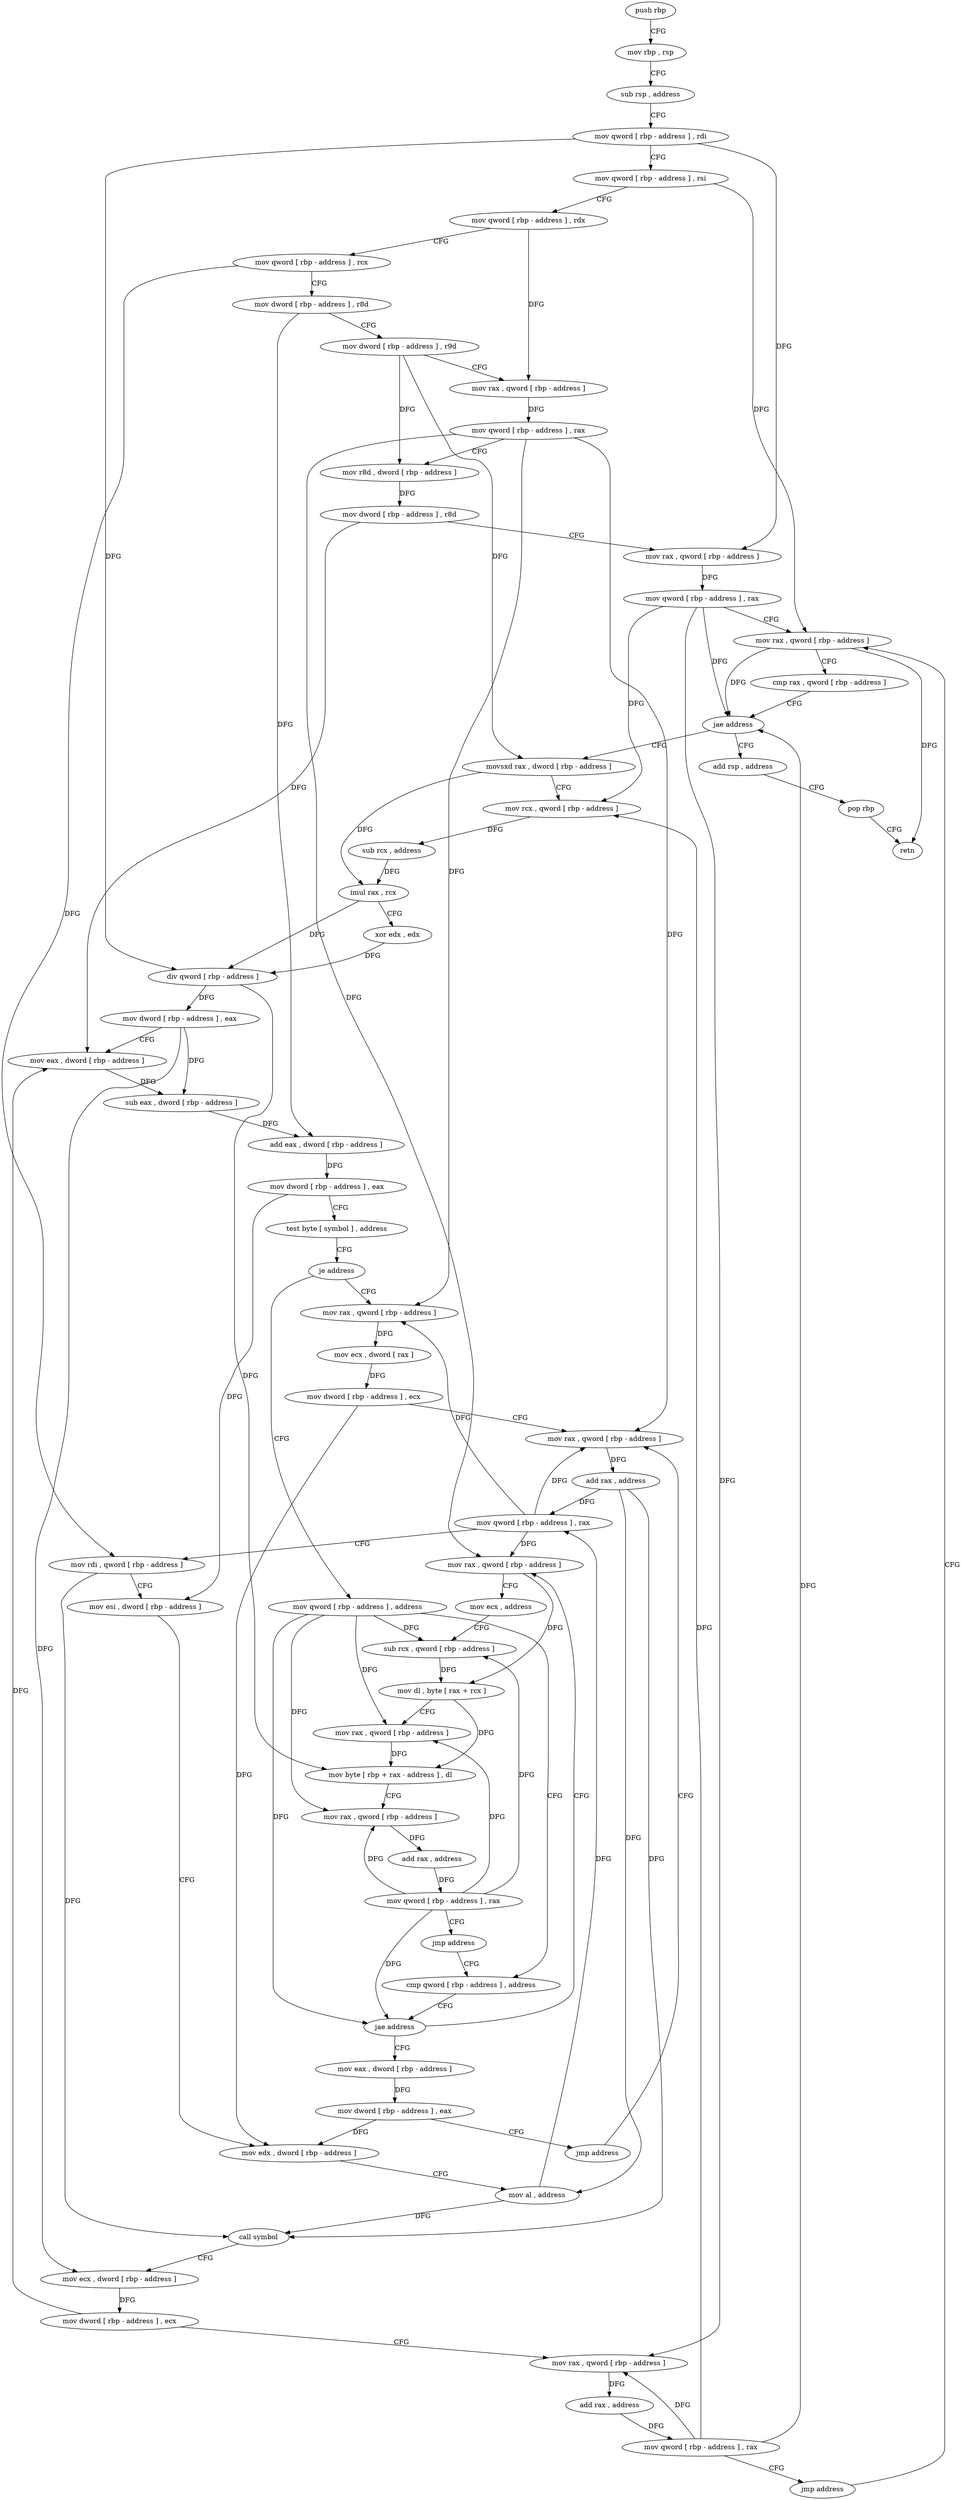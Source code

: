 digraph "func" {
"4214864" [label = "push rbp" ]
"4214865" [label = "mov rbp , rsp" ]
"4214868" [label = "sub rsp , address" ]
"4214872" [label = "mov qword [ rbp - address ] , rdi" ]
"4214876" [label = "mov qword [ rbp - address ] , rsi" ]
"4214880" [label = "mov qword [ rbp - address ] , rdx" ]
"4214884" [label = "mov qword [ rbp - address ] , rcx" ]
"4214888" [label = "mov dword [ rbp - address ] , r8d" ]
"4214892" [label = "mov dword [ rbp - address ] , r9d" ]
"4214896" [label = "mov rax , qword [ rbp - address ]" ]
"4214900" [label = "mov qword [ rbp - address ] , rax" ]
"4214904" [label = "mov r8d , dword [ rbp - address ]" ]
"4214908" [label = "mov dword [ rbp - address ] , r8d" ]
"4214912" [label = "mov rax , qword [ rbp - address ]" ]
"4214916" [label = "mov qword [ rbp - address ] , rax" ]
"4214920" [label = "mov rax , qword [ rbp - address ]" ]
"4215126" [label = "add rsp , address" ]
"4215130" [label = "pop rbp" ]
"4215131" [label = "retn" ]
"4214934" [label = "movsxd rax , dword [ rbp - address ]" ]
"4214938" [label = "mov rcx , qword [ rbp - address ]" ]
"4214942" [label = "sub rcx , address" ]
"4214949" [label = "imul rax , rcx" ]
"4214953" [label = "xor edx , edx" ]
"4214955" [label = "div qword [ rbp - address ]" ]
"4214959" [label = "mov dword [ rbp - address ] , eax" ]
"4214962" [label = "mov eax , dword [ rbp - address ]" ]
"4214965" [label = "sub eax , dword [ rbp - address ]" ]
"4214968" [label = "add eax , dword [ rbp - address ]" ]
"4214971" [label = "mov dword [ rbp - address ] , eax" ]
"4214974" [label = "test byte [ symbol ] , address" ]
"4214982" [label = "je address" ]
"4215061" [label = "mov rax , qword [ rbp - address ]" ]
"4214988" [label = "mov qword [ rbp - address ] , address" ]
"4215065" [label = "mov ecx , dword [ rax ]" ]
"4215067" [label = "mov dword [ rbp - address ] , ecx" ]
"4215070" [label = "mov rax , qword [ rbp - address ]" ]
"4214996" [label = "cmp qword [ rbp - address ] , address" ]
"4214924" [label = "cmp rax , qword [ rbp - address ]" ]
"4214928" [label = "jae address" ]
"4215050" [label = "mov eax , dword [ rbp - address ]" ]
"4215053" [label = "mov dword [ rbp - address ] , eax" ]
"4215056" [label = "jmp address" ]
"4215007" [label = "mov rax , qword [ rbp - address ]" ]
"4215011" [label = "mov ecx , address" ]
"4215016" [label = "sub rcx , qword [ rbp - address ]" ]
"4215020" [label = "mov dl , byte [ rax + rcx ]" ]
"4215023" [label = "mov rax , qword [ rbp - address ]" ]
"4215027" [label = "mov byte [ rbp + rax - address ] , dl" ]
"4215031" [label = "mov rax , qword [ rbp - address ]" ]
"4215035" [label = "add rax , address" ]
"4215041" [label = "mov qword [ rbp - address ] , rax" ]
"4215045" [label = "jmp address" ]
"4215074" [label = "add rax , address" ]
"4215080" [label = "mov qword [ rbp - address ] , rax" ]
"4215084" [label = "mov rdi , qword [ rbp - address ]" ]
"4215088" [label = "mov esi , dword [ rbp - address ]" ]
"4215091" [label = "mov edx , dword [ rbp - address ]" ]
"4215094" [label = "mov al , address" ]
"4215096" [label = "call symbol" ]
"4215101" [label = "mov ecx , dword [ rbp - address ]" ]
"4215104" [label = "mov dword [ rbp - address ] , ecx" ]
"4215107" [label = "mov rax , qword [ rbp - address ]" ]
"4215111" [label = "add rax , address" ]
"4215117" [label = "mov qword [ rbp - address ] , rax" ]
"4215121" [label = "jmp address" ]
"4215001" [label = "jae address" ]
"4214864" -> "4214865" [ label = "CFG" ]
"4214865" -> "4214868" [ label = "CFG" ]
"4214868" -> "4214872" [ label = "CFG" ]
"4214872" -> "4214876" [ label = "CFG" ]
"4214872" -> "4214912" [ label = "DFG" ]
"4214872" -> "4214955" [ label = "DFG" ]
"4214876" -> "4214880" [ label = "CFG" ]
"4214876" -> "4214920" [ label = "DFG" ]
"4214880" -> "4214884" [ label = "CFG" ]
"4214880" -> "4214896" [ label = "DFG" ]
"4214884" -> "4214888" [ label = "CFG" ]
"4214884" -> "4215084" [ label = "DFG" ]
"4214888" -> "4214892" [ label = "CFG" ]
"4214888" -> "4214968" [ label = "DFG" ]
"4214892" -> "4214896" [ label = "CFG" ]
"4214892" -> "4214904" [ label = "DFG" ]
"4214892" -> "4214934" [ label = "DFG" ]
"4214896" -> "4214900" [ label = "DFG" ]
"4214900" -> "4214904" [ label = "CFG" ]
"4214900" -> "4215061" [ label = "DFG" ]
"4214900" -> "4215070" [ label = "DFG" ]
"4214900" -> "4215007" [ label = "DFG" ]
"4214904" -> "4214908" [ label = "DFG" ]
"4214908" -> "4214912" [ label = "CFG" ]
"4214908" -> "4214962" [ label = "DFG" ]
"4214912" -> "4214916" [ label = "DFG" ]
"4214916" -> "4214920" [ label = "CFG" ]
"4214916" -> "4214928" [ label = "DFG" ]
"4214916" -> "4214938" [ label = "DFG" ]
"4214916" -> "4215107" [ label = "DFG" ]
"4214920" -> "4214924" [ label = "CFG" ]
"4214920" -> "4214928" [ label = "DFG" ]
"4214920" -> "4215131" [ label = "DFG" ]
"4215126" -> "4215130" [ label = "CFG" ]
"4215130" -> "4215131" [ label = "CFG" ]
"4214934" -> "4214938" [ label = "CFG" ]
"4214934" -> "4214949" [ label = "DFG" ]
"4214938" -> "4214942" [ label = "DFG" ]
"4214942" -> "4214949" [ label = "DFG" ]
"4214949" -> "4214953" [ label = "CFG" ]
"4214949" -> "4214955" [ label = "DFG" ]
"4214953" -> "4214955" [ label = "DFG" ]
"4214955" -> "4214959" [ label = "DFG" ]
"4214955" -> "4215027" [ label = "DFG" ]
"4214959" -> "4214962" [ label = "CFG" ]
"4214959" -> "4214965" [ label = "DFG" ]
"4214959" -> "4215101" [ label = "DFG" ]
"4214962" -> "4214965" [ label = "DFG" ]
"4214965" -> "4214968" [ label = "DFG" ]
"4214968" -> "4214971" [ label = "DFG" ]
"4214971" -> "4214974" [ label = "CFG" ]
"4214971" -> "4215088" [ label = "DFG" ]
"4214974" -> "4214982" [ label = "CFG" ]
"4214982" -> "4215061" [ label = "CFG" ]
"4214982" -> "4214988" [ label = "CFG" ]
"4215061" -> "4215065" [ label = "DFG" ]
"4214988" -> "4214996" [ label = "CFG" ]
"4214988" -> "4215001" [ label = "DFG" ]
"4214988" -> "4215016" [ label = "DFG" ]
"4214988" -> "4215023" [ label = "DFG" ]
"4214988" -> "4215031" [ label = "DFG" ]
"4215065" -> "4215067" [ label = "DFG" ]
"4215067" -> "4215070" [ label = "CFG" ]
"4215067" -> "4215091" [ label = "DFG" ]
"4215070" -> "4215074" [ label = "DFG" ]
"4214996" -> "4215001" [ label = "CFG" ]
"4214924" -> "4214928" [ label = "CFG" ]
"4214928" -> "4215126" [ label = "CFG" ]
"4214928" -> "4214934" [ label = "CFG" ]
"4215050" -> "4215053" [ label = "DFG" ]
"4215053" -> "4215056" [ label = "CFG" ]
"4215053" -> "4215091" [ label = "DFG" ]
"4215056" -> "4215070" [ label = "CFG" ]
"4215007" -> "4215011" [ label = "CFG" ]
"4215007" -> "4215020" [ label = "DFG" ]
"4215011" -> "4215016" [ label = "CFG" ]
"4215016" -> "4215020" [ label = "DFG" ]
"4215020" -> "4215023" [ label = "CFG" ]
"4215020" -> "4215027" [ label = "DFG" ]
"4215023" -> "4215027" [ label = "DFG" ]
"4215027" -> "4215031" [ label = "CFG" ]
"4215031" -> "4215035" [ label = "DFG" ]
"4215035" -> "4215041" [ label = "DFG" ]
"4215041" -> "4215045" [ label = "CFG" ]
"4215041" -> "4215001" [ label = "DFG" ]
"4215041" -> "4215016" [ label = "DFG" ]
"4215041" -> "4215023" [ label = "DFG" ]
"4215041" -> "4215031" [ label = "DFG" ]
"4215045" -> "4214996" [ label = "CFG" ]
"4215074" -> "4215080" [ label = "DFG" ]
"4215074" -> "4215094" [ label = "DFG" ]
"4215074" -> "4215096" [ label = "DFG" ]
"4215080" -> "4215084" [ label = "CFG" ]
"4215080" -> "4215061" [ label = "DFG" ]
"4215080" -> "4215070" [ label = "DFG" ]
"4215080" -> "4215007" [ label = "DFG" ]
"4215084" -> "4215088" [ label = "CFG" ]
"4215084" -> "4215096" [ label = "DFG" ]
"4215088" -> "4215091" [ label = "CFG" ]
"4215091" -> "4215094" [ label = "CFG" ]
"4215094" -> "4215096" [ label = "DFG" ]
"4215094" -> "4215080" [ label = "DFG" ]
"4215096" -> "4215101" [ label = "CFG" ]
"4215101" -> "4215104" [ label = "DFG" ]
"4215104" -> "4215107" [ label = "CFG" ]
"4215104" -> "4214962" [ label = "DFG" ]
"4215107" -> "4215111" [ label = "DFG" ]
"4215111" -> "4215117" [ label = "DFG" ]
"4215117" -> "4215121" [ label = "CFG" ]
"4215117" -> "4214928" [ label = "DFG" ]
"4215117" -> "4214938" [ label = "DFG" ]
"4215117" -> "4215107" [ label = "DFG" ]
"4215121" -> "4214920" [ label = "CFG" ]
"4215001" -> "4215050" [ label = "CFG" ]
"4215001" -> "4215007" [ label = "CFG" ]
}
